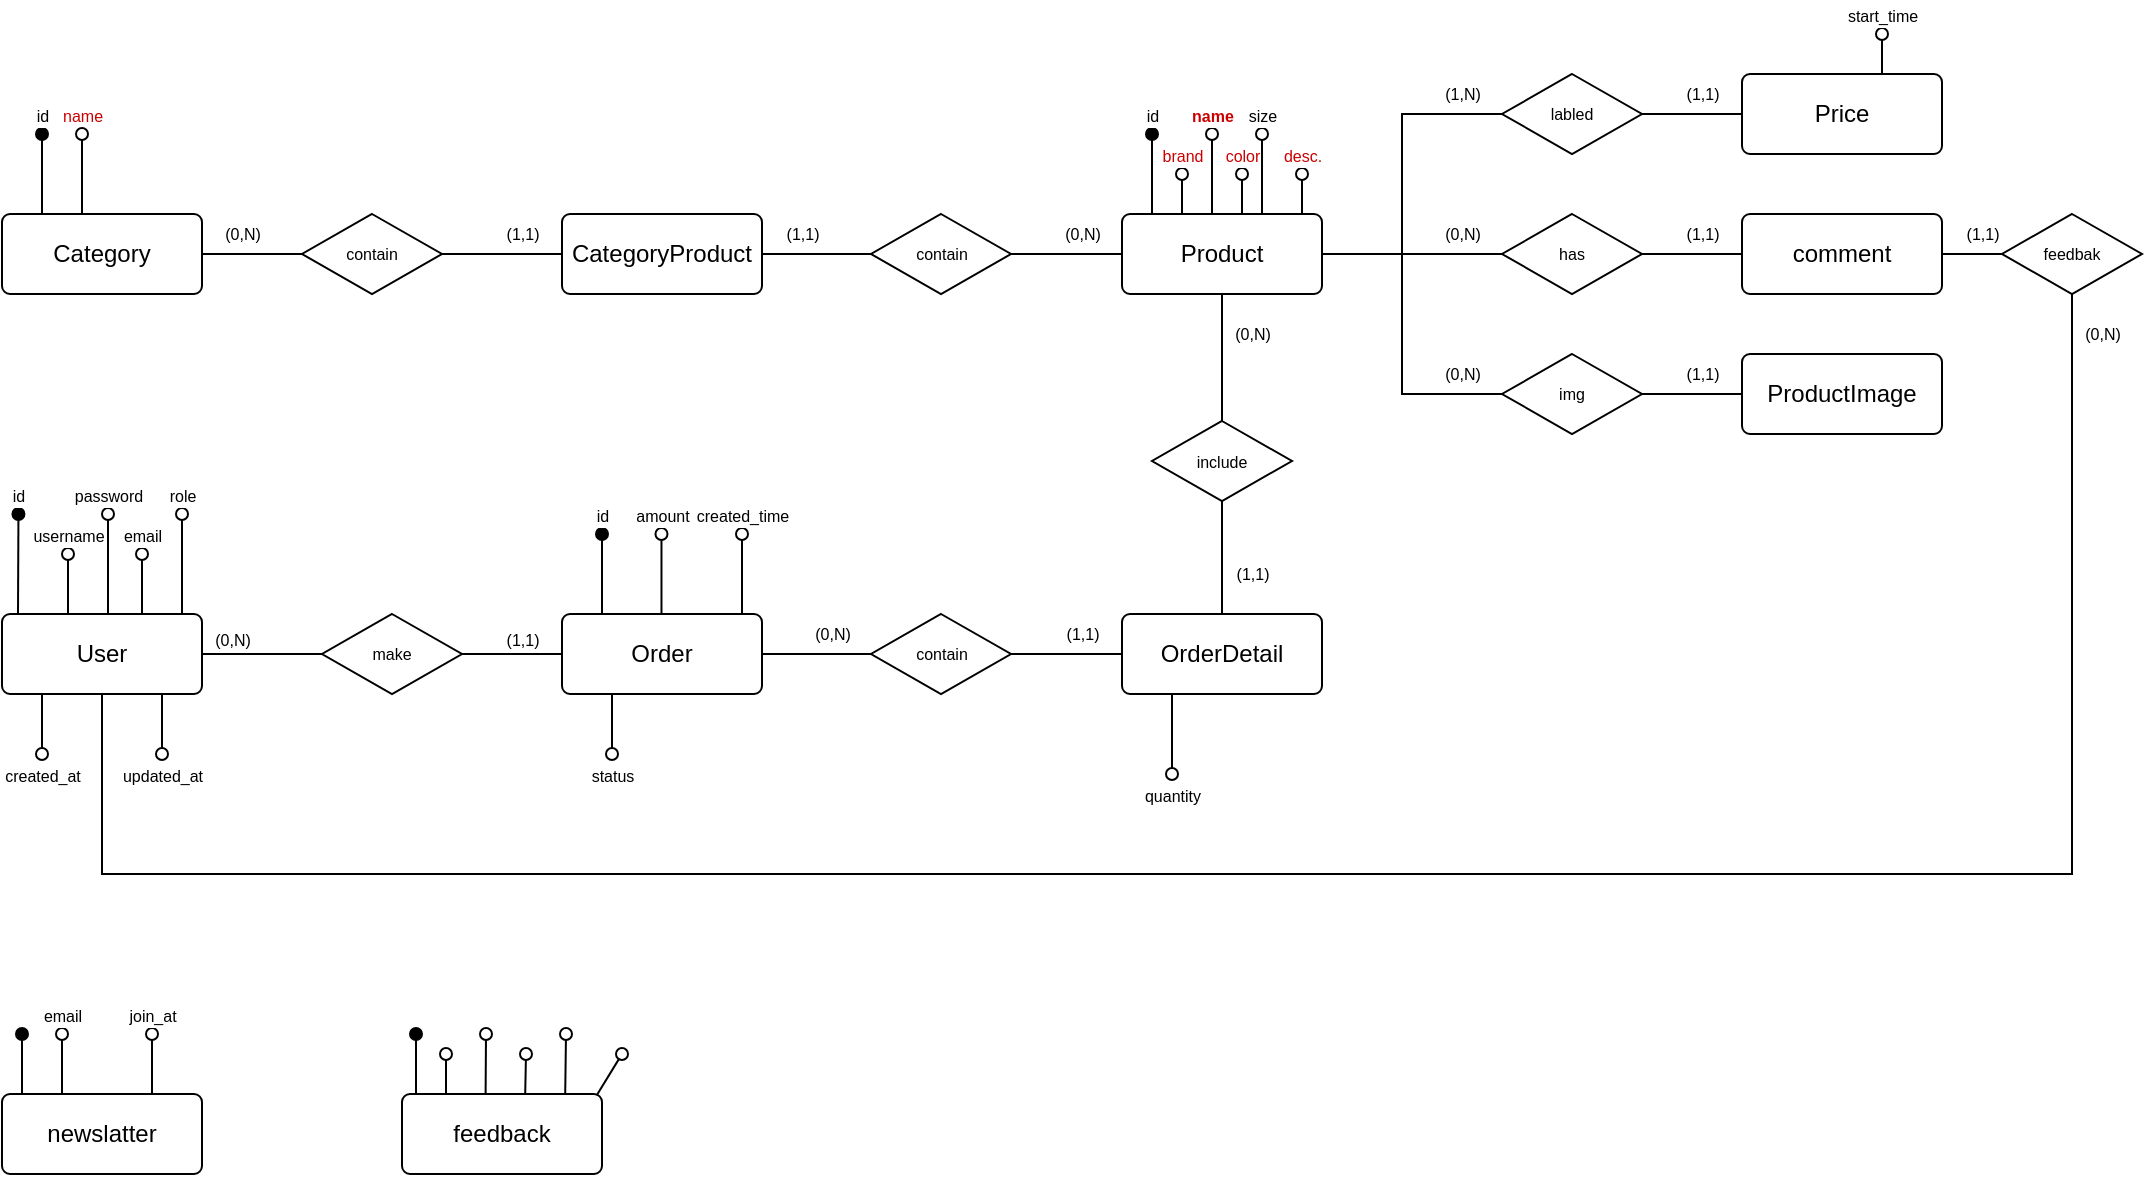 <mxfile>
    <diagram id="uv3i8LZZuUd8cfUYcvEh" name="Page-1">
        <mxGraphModel dx="269" dy="218" grid="1" gridSize="10" guides="1" tooltips="1" connect="1" arrows="1" fold="1" page="1" pageScale="1" pageWidth="1169" pageHeight="827" math="0" shadow="0">
            <root>
                <mxCell id="0"/>
                <mxCell id="1" parent="0"/>
                <mxCell id="11" value="&lt;font style=&quot;font-size: 8px;&quot;&gt;id&lt;/font&gt;" style="edgeStyle=none;html=1;exitX=0.25;exitY=0;exitDx=0;exitDy=0;endArrow=oval;endFill=1;" edge="1" parent="1">
                    <mxGeometry x="1" y="10" relative="1" as="geometry">
                        <mxPoint x="88.222" y="420.0" as="targetPoint"/>
                        <mxPoint x="88" y="470" as="sourcePoint"/>
                        <mxPoint x="10" y="-10" as="offset"/>
                    </mxGeometry>
                </mxCell>
                <mxCell id="19" style="edgeStyle=none;html=1;exitX=1;exitY=0.5;exitDx=0;exitDy=0;entryX=0;entryY=0.5;entryDx=0;entryDy=0;fontSize=8;endArrow=none;endFill=0;" edge="1" parent="1" source="2" target="18">
                    <mxGeometry relative="1" as="geometry"/>
                </mxCell>
                <mxCell id="70" style="edgeStyle=none;rounded=0;html=1;exitX=0.5;exitY=1;exitDx=0;exitDy=0;fontSize=8;endArrow=none;endFill=0;entryX=0.5;entryY=1;entryDx=0;entryDy=0;" edge="1" parent="1" source="2" target="69">
                    <mxGeometry relative="1" as="geometry">
                        <mxPoint x="1180" y="480.0" as="targetPoint"/>
                        <Array as="points">
                            <mxPoint x="130" y="600"/>
                            <mxPoint x="1115" y="600"/>
                        </Array>
                    </mxGeometry>
                </mxCell>
                <mxCell id="2" value="User" style="rounded=1;arcSize=10;whiteSpace=wrap;html=1;align=center;" vertex="1" parent="1">
                    <mxGeometry x="80" y="470" width="100" height="40" as="geometry"/>
                </mxCell>
                <mxCell id="32" style="edgeStyle=none;rounded=0;html=1;exitX=1;exitY=0.5;exitDx=0;exitDy=0;entryX=0;entryY=0.5;entryDx=0;entryDy=0;fontSize=8;endArrow=none;endFill=0;" edge="1" parent="1" source="3" target="31">
                    <mxGeometry relative="1" as="geometry"/>
                </mxCell>
                <mxCell id="3" value="Order" style="rounded=1;arcSize=10;whiteSpace=wrap;html=1;align=center;" vertex="1" parent="1">
                    <mxGeometry x="360" y="470" width="100" height="40" as="geometry"/>
                </mxCell>
                <mxCell id="40" style="edgeStyle=none;rounded=0;html=1;exitX=0.5;exitY=0;exitDx=0;exitDy=0;entryX=0.5;entryY=1;entryDx=0;entryDy=0;fontSize=8;endArrow=none;endFill=0;" edge="1" parent="1" source="4" target="39">
                    <mxGeometry relative="1" as="geometry"/>
                </mxCell>
                <mxCell id="4" value="OrderDetail" style="rounded=1;arcSize=10;whiteSpace=wrap;html=1;align=center;" vertex="1" parent="1">
                    <mxGeometry x="640" y="470" width="100" height="40" as="geometry"/>
                </mxCell>
                <mxCell id="52" style="edgeStyle=none;rounded=0;html=1;exitX=1;exitY=0.5;exitDx=0;exitDy=0;entryX=0;entryY=0.5;entryDx=0;entryDy=0;fontSize=8;endArrow=none;endFill=0;" edge="1" parent="1" source="5" target="50">
                    <mxGeometry relative="1" as="geometry">
                        <Array as="points">
                            <mxPoint x="780" y="290"/>
                            <mxPoint x="780" y="220"/>
                        </Array>
                    </mxGeometry>
                </mxCell>
                <mxCell id="58" style="edgeStyle=none;rounded=0;html=1;exitX=1;exitY=0.5;exitDx=0;exitDy=0;entryX=0;entryY=0.5;entryDx=0;entryDy=0;fontSize=8;endArrow=none;endFill=0;" edge="1" parent="1" source="5" target="51">
                    <mxGeometry relative="1" as="geometry">
                        <Array as="points">
                            <mxPoint x="780" y="290"/>
                            <mxPoint x="780" y="360"/>
                        </Array>
                    </mxGeometry>
                </mxCell>
                <mxCell id="63" style="edgeStyle=none;rounded=0;html=1;exitX=1;exitY=0.5;exitDx=0;exitDy=0;entryX=0;entryY=0.5;entryDx=0;entryDy=0;fontSize=8;endArrow=none;endFill=0;" edge="1" parent="1" source="5" target="62">
                    <mxGeometry relative="1" as="geometry"/>
                </mxCell>
                <mxCell id="5" value="Product" style="rounded=1;arcSize=10;whiteSpace=wrap;html=1;align=center;" vertex="1" parent="1">
                    <mxGeometry x="640" y="270" width="100" height="40" as="geometry"/>
                </mxCell>
                <mxCell id="80" style="edgeStyle=none;rounded=0;html=1;exitX=1;exitY=0.5;exitDx=0;exitDy=0;entryX=0;entryY=0.5;entryDx=0;entryDy=0;labelBackgroundColor=none;fontSize=8;fontColor=#cc0000;endArrow=none;endFill=0;" edge="1" parent="1" source="6" target="76">
                    <mxGeometry relative="1" as="geometry"/>
                </mxCell>
                <mxCell id="89" style="edgeStyle=none;rounded=0;html=1;exitX=0;exitY=0.5;exitDx=0;exitDy=0;entryX=1;entryY=0.5;entryDx=0;entryDy=0;labelBackgroundColor=none;fontSize=8;fontColor=#cc0000;endArrow=none;endFill=0;" edge="1" parent="1" source="6" target="88">
                    <mxGeometry relative="1" as="geometry"/>
                </mxCell>
                <mxCell id="6" value="CategoryProduct" style="rounded=1;arcSize=10;whiteSpace=wrap;html=1;align=center;" vertex="1" parent="1">
                    <mxGeometry x="360" y="270" width="100" height="40" as="geometry"/>
                </mxCell>
                <mxCell id="7" value="newslatter" style="rounded=1;arcSize=10;whiteSpace=wrap;html=1;align=center;" vertex="1" parent="1">
                    <mxGeometry x="80" y="710" width="100" height="40" as="geometry"/>
                </mxCell>
                <mxCell id="8" value="comment" style="rounded=1;arcSize=10;whiteSpace=wrap;html=1;align=center;" vertex="1" parent="1">
                    <mxGeometry x="950" y="270" width="100" height="40" as="geometry"/>
                </mxCell>
                <mxCell id="9" value="Price" style="rounded=1;arcSize=10;whiteSpace=wrap;html=1;align=center;" vertex="1" parent="1">
                    <mxGeometry x="950" y="200" width="100" height="40" as="geometry"/>
                </mxCell>
                <mxCell id="10" value="ProductImage" style="rounded=1;arcSize=10;whiteSpace=wrap;html=1;align=center;" vertex="1" parent="1">
                    <mxGeometry x="950" y="340" width="100" height="40" as="geometry"/>
                </mxCell>
                <mxCell id="12" value="&lt;font style=&quot;font-size: 8px;&quot;&gt;username&lt;/font&gt;" style="edgeStyle=none;html=1;exitX=0.25;exitY=0;exitDx=0;exitDy=0;endArrow=oval;endFill=0;" edge="1" parent="1">
                    <mxGeometry x="1" y="10" relative="1" as="geometry">
                        <mxPoint x="113" y="440" as="targetPoint"/>
                        <mxPoint x="113" y="470" as="sourcePoint"/>
                        <mxPoint x="10" y="-10" as="offset"/>
                    </mxGeometry>
                </mxCell>
                <mxCell id="13" value="&lt;font style=&quot;font-size: 8px;&quot;&gt;password&lt;/font&gt;" style="edgeStyle=none;html=1;exitX=0.25;exitY=0;exitDx=0;exitDy=0;endArrow=oval;endFill=0;" edge="1" parent="1">
                    <mxGeometry x="1" y="10" relative="1" as="geometry">
                        <mxPoint x="133" y="420" as="targetPoint"/>
                        <mxPoint x="133" y="470" as="sourcePoint"/>
                        <mxPoint x="10" y="-10" as="offset"/>
                    </mxGeometry>
                </mxCell>
                <mxCell id="14" value="&lt;font style=&quot;font-size: 8px;&quot;&gt;email&lt;/font&gt;" style="edgeStyle=none;html=1;exitX=0.25;exitY=0;exitDx=0;exitDy=0;endArrow=oval;endFill=0;" edge="1" parent="1">
                    <mxGeometry x="1" y="10" relative="1" as="geometry">
                        <mxPoint x="150" y="440" as="targetPoint"/>
                        <mxPoint x="150" y="470" as="sourcePoint"/>
                        <mxPoint x="10" y="-10" as="offset"/>
                    </mxGeometry>
                </mxCell>
                <mxCell id="15" value="&lt;font style=&quot;font-size: 8px;&quot;&gt;role&lt;/font&gt;" style="edgeStyle=none;html=1;exitX=0.25;exitY=0;exitDx=0;exitDy=0;endArrow=oval;endFill=0;" edge="1" parent="1">
                    <mxGeometry x="1" y="10" relative="1" as="geometry">
                        <mxPoint x="170" y="420" as="targetPoint"/>
                        <mxPoint x="170" y="470" as="sourcePoint"/>
                        <mxPoint x="10" y="-10" as="offset"/>
                    </mxGeometry>
                </mxCell>
                <mxCell id="16" value="&lt;font style=&quot;font-size: 8px;&quot;&gt;created_at&lt;/font&gt;" style="edgeStyle=none;html=1;exitX=0.25;exitY=0;exitDx=0;exitDy=0;endArrow=oval;endFill=0;" edge="1" parent="1">
                    <mxGeometry x="1" y="10" relative="1" as="geometry">
                        <mxPoint x="100" y="540" as="targetPoint"/>
                        <mxPoint x="100" y="510" as="sourcePoint"/>
                        <mxPoint x="-10" y="10" as="offset"/>
                    </mxGeometry>
                </mxCell>
                <mxCell id="17" value="&lt;font style=&quot;font-size: 8px;&quot;&gt;updated_at&lt;/font&gt;" style="edgeStyle=none;html=1;exitX=0.25;exitY=0;exitDx=0;exitDy=0;endArrow=oval;endFill=0;" edge="1" parent="1">
                    <mxGeometry x="1" y="10" relative="1" as="geometry">
                        <mxPoint x="160.0" y="540" as="targetPoint"/>
                        <mxPoint x="160.0" y="510" as="sourcePoint"/>
                        <mxPoint x="-10" y="10" as="offset"/>
                    </mxGeometry>
                </mxCell>
                <mxCell id="20" style="edgeStyle=none;html=1;exitX=1;exitY=0.5;exitDx=0;exitDy=0;entryX=0;entryY=0.5;entryDx=0;entryDy=0;fontSize=8;endArrow=none;endFill=0;" edge="1" parent="1" source="18" target="3">
                    <mxGeometry relative="1" as="geometry"/>
                </mxCell>
                <mxCell id="18" value="make" style="shape=rhombus;perimeter=rhombusPerimeter;whiteSpace=wrap;html=1;align=center;fontSize=8;" vertex="1" parent="1">
                    <mxGeometry x="240" y="470" width="70" height="40" as="geometry"/>
                </mxCell>
                <mxCell id="21" value="(0,N)" style="text;html=1;align=center;verticalAlign=middle;resizable=0;points=[];autosize=1;strokeColor=none;fillColor=none;fontSize=8;" vertex="1" parent="1">
                    <mxGeometry x="175" y="473" width="40" height="20" as="geometry"/>
                </mxCell>
                <mxCell id="22" value="(1,1)" style="text;html=1;align=center;verticalAlign=middle;resizable=0;points=[];autosize=1;strokeColor=none;fillColor=none;fontSize=8;" vertex="1" parent="1">
                    <mxGeometry x="320" y="473" width="40" height="20" as="geometry"/>
                </mxCell>
                <mxCell id="23" value="&lt;font style=&quot;font-size: 8px;&quot;&gt;id&lt;/font&gt;" style="edgeStyle=none;html=1;exitX=0.25;exitY=0;exitDx=0;exitDy=0;endArrow=oval;endFill=1;" edge="1" parent="1">
                    <mxGeometry x="1" y="10" relative="1" as="geometry">
                        <mxPoint x="380" y="430" as="targetPoint"/>
                        <mxPoint x="380" y="470.0" as="sourcePoint"/>
                        <mxPoint x="10" y="-10" as="offset"/>
                    </mxGeometry>
                </mxCell>
                <mxCell id="28" value="&lt;span style=&quot;font-size: 8px;&quot;&gt;amount&lt;/span&gt;" style="edgeStyle=none;html=1;exitX=0.25;exitY=0;exitDx=0;exitDy=0;endArrow=oval;endFill=0;" edge="1" parent="1">
                    <mxGeometry x="1" y="10" relative="1" as="geometry">
                        <mxPoint x="409.74" y="430" as="targetPoint"/>
                        <mxPoint x="409.74" y="470.0" as="sourcePoint"/>
                        <mxPoint x="10" y="-10" as="offset"/>
                    </mxGeometry>
                </mxCell>
                <mxCell id="29" value="&lt;span style=&quot;font-size: 8px;&quot;&gt;created_time&lt;/span&gt;" style="edgeStyle=none;html=1;exitX=0.25;exitY=0;exitDx=0;exitDy=0;endArrow=oval;endFill=0;" edge="1" parent="1">
                    <mxGeometry x="1" y="10" relative="1" as="geometry">
                        <mxPoint x="450" y="430" as="targetPoint"/>
                        <mxPoint x="450" y="470.0" as="sourcePoint"/>
                        <mxPoint x="10" y="-10" as="offset"/>
                    </mxGeometry>
                </mxCell>
                <mxCell id="30" value="&lt;span style=&quot;font-size: 8px;&quot;&gt;status&lt;/span&gt;" style="edgeStyle=none;html=1;exitX=0.25;exitY=1;exitDx=0;exitDy=0;endArrow=oval;endFill=0;" edge="1" parent="1" source="3">
                    <mxGeometry x="1" y="10" relative="1" as="geometry">
                        <mxPoint x="385" y="540" as="targetPoint"/>
                        <mxPoint x="460" y="480.0" as="sourcePoint"/>
                        <mxPoint x="-10" y="10" as="offset"/>
                    </mxGeometry>
                </mxCell>
                <mxCell id="33" style="edgeStyle=none;rounded=0;html=1;exitX=1;exitY=0.5;exitDx=0;exitDy=0;entryX=0;entryY=0.5;entryDx=0;entryDy=0;fontSize=8;endArrow=none;endFill=0;" edge="1" parent="1" source="31" target="4">
                    <mxGeometry relative="1" as="geometry"/>
                </mxCell>
                <mxCell id="31" value="contain" style="shape=rhombus;perimeter=rhombusPerimeter;whiteSpace=wrap;html=1;align=center;fontSize=8;" vertex="1" parent="1">
                    <mxGeometry x="514.5" y="470" width="70" height="40" as="geometry"/>
                </mxCell>
                <mxCell id="34" value="(0,N)" style="text;html=1;align=center;verticalAlign=middle;resizable=0;points=[];autosize=1;strokeColor=none;fillColor=none;fontSize=8;" vertex="1" parent="1">
                    <mxGeometry x="474.5" y="470" width="40" height="20" as="geometry"/>
                </mxCell>
                <mxCell id="35" value="(1,1)" style="text;html=1;align=center;verticalAlign=middle;resizable=0;points=[];autosize=1;strokeColor=none;fillColor=none;fontSize=8;" vertex="1" parent="1">
                    <mxGeometry x="600" y="470" width="40" height="20" as="geometry"/>
                </mxCell>
                <mxCell id="37" value="&lt;span style=&quot;font-size: 8px;&quot;&gt;quantity&lt;br&gt;&lt;/span&gt;" style="edgeStyle=none;html=1;exitX=0.25;exitY=1;exitDx=0;exitDy=0;endArrow=oval;endFill=0;" edge="1" parent="1" source="4">
                    <mxGeometry x="1" y="10" relative="1" as="geometry">
                        <mxPoint x="665" y="550" as="targetPoint"/>
                        <mxPoint x="650" y="580.0" as="sourcePoint"/>
                        <mxPoint x="-10" y="10" as="offset"/>
                    </mxGeometry>
                </mxCell>
                <mxCell id="41" style="edgeStyle=none;rounded=0;html=1;exitX=0.5;exitY=0;exitDx=0;exitDy=0;entryX=0.5;entryY=1;entryDx=0;entryDy=0;fontSize=8;endArrow=none;endFill=0;" edge="1" parent="1" source="39" target="5">
                    <mxGeometry relative="1" as="geometry"/>
                </mxCell>
                <mxCell id="39" value="include" style="shape=rhombus;perimeter=rhombusPerimeter;whiteSpace=wrap;html=1;align=center;fontSize=8;" vertex="1" parent="1">
                    <mxGeometry x="655" y="373.5" width="70" height="40" as="geometry"/>
                </mxCell>
                <mxCell id="42" value="(1,1)" style="text;html=1;align=center;verticalAlign=middle;resizable=0;points=[];autosize=1;strokeColor=none;fillColor=none;fontSize=8;" vertex="1" parent="1">
                    <mxGeometry x="685" y="440" width="40" height="20" as="geometry"/>
                </mxCell>
                <mxCell id="43" value="(0,N)" style="text;html=1;align=center;verticalAlign=middle;resizable=0;points=[];autosize=1;strokeColor=none;fillColor=none;fontSize=8;" vertex="1" parent="1">
                    <mxGeometry x="685" y="320" width="40" height="20" as="geometry"/>
                </mxCell>
                <mxCell id="44" value="&lt;font style=&quot;font-size: 8px;&quot;&gt;id&lt;/font&gt;" style="edgeStyle=none;html=1;exitX=0.25;exitY=0;exitDx=0;exitDy=0;endArrow=oval;endFill=1;" edge="1" parent="1">
                    <mxGeometry x="1" y="10" relative="1" as="geometry">
                        <mxPoint x="655" y="230" as="targetPoint"/>
                        <mxPoint x="655" y="270.0" as="sourcePoint"/>
                        <mxPoint x="10" y="-10" as="offset"/>
                    </mxGeometry>
                </mxCell>
                <mxCell id="45" value="&lt;font style=&quot;font-size: 8px;&quot;&gt;brand&lt;br&gt;&lt;/font&gt;" style="edgeStyle=none;html=1;exitX=0.25;exitY=0;exitDx=0;exitDy=0;endArrow=oval;endFill=0;fontColor=#CC0000;" edge="1" parent="1">
                    <mxGeometry x="1" y="10" relative="1" as="geometry">
                        <mxPoint x="670" y="250" as="targetPoint"/>
                        <mxPoint x="670" y="270.0" as="sourcePoint"/>
                        <mxPoint x="10" y="-10" as="offset"/>
                    </mxGeometry>
                </mxCell>
                <mxCell id="46" value="&lt;font style=&quot;font-size: 8px;&quot;&gt;name&lt;br&gt;&lt;/font&gt;" style="edgeStyle=none;html=1;exitX=0.25;exitY=0;exitDx=0;exitDy=0;endArrow=oval;endFill=0;fontStyle=1;fontColor=#CC0000;" edge="1" parent="1">
                    <mxGeometry x="1" y="10" relative="1" as="geometry">
                        <mxPoint x="685" y="230" as="targetPoint"/>
                        <mxPoint x="685" y="270.0" as="sourcePoint"/>
                        <mxPoint x="10" y="-10" as="offset"/>
                    </mxGeometry>
                </mxCell>
                <mxCell id="47" value="&lt;font style=&quot;font-size: 8px;&quot;&gt;color&lt;br&gt;&lt;/font&gt;" style="edgeStyle=none;html=1;exitX=0.25;exitY=0;exitDx=0;exitDy=0;endArrow=oval;endFill=0;fontColor=#CC0000;" edge="1" parent="1">
                    <mxGeometry x="1" y="10" relative="1" as="geometry">
                        <mxPoint x="700" y="250" as="targetPoint"/>
                        <mxPoint x="700" y="270.0" as="sourcePoint"/>
                        <mxPoint x="10" y="-10" as="offset"/>
                    </mxGeometry>
                </mxCell>
                <mxCell id="48" value="&lt;font style=&quot;font-size: 8px;&quot;&gt;size&lt;br&gt;&lt;/font&gt;" style="edgeStyle=none;html=1;exitX=0.25;exitY=0;exitDx=0;exitDy=0;endArrow=oval;endFill=0;" edge="1" parent="1">
                    <mxGeometry x="1" y="10" relative="1" as="geometry">
                        <mxPoint x="710" y="230" as="targetPoint"/>
                        <mxPoint x="710" y="270.0" as="sourcePoint"/>
                        <mxPoint x="10" y="-10" as="offset"/>
                    </mxGeometry>
                </mxCell>
                <mxCell id="49" value="&lt;font style=&quot;font-size: 8px;&quot;&gt;desc.&lt;br&gt;&lt;/font&gt;" style="edgeStyle=none;html=1;exitX=0.25;exitY=0;exitDx=0;exitDy=0;endArrow=oval;endFill=0;fontColor=#cc0000;" edge="1" parent="1">
                    <mxGeometry x="1" y="10" relative="1" as="geometry">
                        <mxPoint x="730" y="250" as="targetPoint"/>
                        <mxPoint x="730" y="270.0" as="sourcePoint"/>
                        <mxPoint x="10" y="-10" as="offset"/>
                    </mxGeometry>
                </mxCell>
                <mxCell id="53" style="edgeStyle=none;rounded=0;html=1;exitX=1;exitY=0.5;exitDx=0;exitDy=0;entryX=0;entryY=0.5;entryDx=0;entryDy=0;fontSize=8;endArrow=none;endFill=0;" edge="1" parent="1" source="50" target="9">
                    <mxGeometry relative="1" as="geometry"/>
                </mxCell>
                <mxCell id="50" value="labled" style="shape=rhombus;perimeter=rhombusPerimeter;whiteSpace=wrap;html=1;align=center;fontSize=8;" vertex="1" parent="1">
                    <mxGeometry x="830" y="200" width="70" height="40" as="geometry"/>
                </mxCell>
                <mxCell id="60" style="edgeStyle=none;rounded=0;html=1;exitX=1;exitY=0.5;exitDx=0;exitDy=0;entryX=0;entryY=0.5;entryDx=0;entryDy=0;fontSize=8;endArrow=none;endFill=0;" edge="1" parent="1" source="51" target="10">
                    <mxGeometry relative="1" as="geometry"/>
                </mxCell>
                <mxCell id="51" value="img" style="shape=rhombus;perimeter=rhombusPerimeter;whiteSpace=wrap;html=1;align=center;fontSize=8;" vertex="1" parent="1">
                    <mxGeometry x="830" y="340" width="70" height="40" as="geometry"/>
                </mxCell>
                <mxCell id="54" value="(1,N)" style="text;html=1;align=center;verticalAlign=middle;resizable=0;points=[];autosize=1;strokeColor=none;fillColor=none;fontSize=8;" vertex="1" parent="1">
                    <mxGeometry x="790" y="200" width="40" height="20" as="geometry"/>
                </mxCell>
                <mxCell id="55" value="(1,1)" style="text;html=1;align=center;verticalAlign=middle;resizable=0;points=[];autosize=1;strokeColor=none;fillColor=none;fontSize=8;" vertex="1" parent="1">
                    <mxGeometry x="910" y="200" width="40" height="20" as="geometry"/>
                </mxCell>
                <mxCell id="57" value="&lt;font style=&quot;font-size: 8px;&quot;&gt;start_time&lt;br&gt;&lt;/font&gt;" style="edgeStyle=none;html=1;exitX=0.25;exitY=0;exitDx=0;exitDy=0;endArrow=oval;endFill=0;" edge="1" parent="1">
                    <mxGeometry x="1" y="10" relative="1" as="geometry">
                        <mxPoint x="1020" y="180" as="targetPoint"/>
                        <mxPoint x="1020" y="200.0" as="sourcePoint"/>
                        <mxPoint x="10" y="-10" as="offset"/>
                    </mxGeometry>
                </mxCell>
                <mxCell id="59" value="(0,N)" style="text;html=1;align=center;verticalAlign=middle;resizable=0;points=[];autosize=1;strokeColor=none;fillColor=none;fontSize=8;" vertex="1" parent="1">
                    <mxGeometry x="790" y="340" width="40" height="20" as="geometry"/>
                </mxCell>
                <mxCell id="61" value="(1,1)" style="text;html=1;align=center;verticalAlign=middle;resizable=0;points=[];autosize=1;strokeColor=none;fillColor=none;fontSize=8;" vertex="1" parent="1">
                    <mxGeometry x="910" y="340" width="40" height="20" as="geometry"/>
                </mxCell>
                <mxCell id="64" style="edgeStyle=none;rounded=0;html=1;exitX=1;exitY=0.5;exitDx=0;exitDy=0;entryX=0;entryY=0.5;entryDx=0;entryDy=0;fontSize=8;endArrow=none;endFill=0;" edge="1" parent="1" source="62" target="8">
                    <mxGeometry relative="1" as="geometry"/>
                </mxCell>
                <mxCell id="62" value="has" style="shape=rhombus;perimeter=rhombusPerimeter;whiteSpace=wrap;html=1;align=center;fontSize=8;" vertex="1" parent="1">
                    <mxGeometry x="830" y="270" width="70" height="40" as="geometry"/>
                </mxCell>
                <mxCell id="66" value="(0,N)" style="text;html=1;align=center;verticalAlign=middle;resizable=0;points=[];autosize=1;strokeColor=none;fillColor=none;fontSize=8;" vertex="1" parent="1">
                    <mxGeometry x="790" y="270" width="40" height="20" as="geometry"/>
                </mxCell>
                <mxCell id="67" value="(1,1)" style="text;html=1;align=center;verticalAlign=middle;resizable=0;points=[];autosize=1;strokeColor=none;fillColor=none;fontSize=8;" vertex="1" parent="1">
                    <mxGeometry x="910" y="270" width="40" height="20" as="geometry"/>
                </mxCell>
                <mxCell id="71" style="edgeStyle=none;rounded=0;html=1;exitX=0;exitY=0.5;exitDx=0;exitDy=0;entryX=1;entryY=0.5;entryDx=0;entryDy=0;fontSize=8;endArrow=none;endFill=0;" edge="1" parent="1" source="69" target="8">
                    <mxGeometry relative="1" as="geometry"/>
                </mxCell>
                <mxCell id="69" value="feedbak" style="shape=rhombus;perimeter=rhombusPerimeter;whiteSpace=wrap;html=1;align=center;fontSize=8;" vertex="1" parent="1">
                    <mxGeometry x="1080" y="270" width="70" height="40" as="geometry"/>
                </mxCell>
                <mxCell id="72" value="(1,1)" style="text;html=1;align=center;verticalAlign=middle;resizable=0;points=[];autosize=1;strokeColor=none;fillColor=none;fontSize=8;" vertex="1" parent="1">
                    <mxGeometry x="1050" y="270" width="40" height="20" as="geometry"/>
                </mxCell>
                <mxCell id="73" value="(0,N)" style="text;html=1;align=center;verticalAlign=middle;resizable=0;points=[];autosize=1;strokeColor=none;fillColor=none;fontSize=8;" vertex="1" parent="1">
                    <mxGeometry x="1110" y="320" width="40" height="20" as="geometry"/>
                </mxCell>
                <mxCell id="74" value="&lt;font style=&quot;font-size: 8px;&quot;&gt;email&lt;/font&gt;" style="edgeStyle=none;html=1;exitX=0.25;exitY=0;exitDx=0;exitDy=0;endArrow=oval;endFill=0;" edge="1" parent="1">
                    <mxGeometry x="1" y="10" relative="1" as="geometry">
                        <mxPoint x="110" y="680" as="targetPoint"/>
                        <mxPoint x="110" y="710" as="sourcePoint"/>
                        <mxPoint x="10" y="-10" as="offset"/>
                    </mxGeometry>
                </mxCell>
                <mxCell id="75" value="&lt;font style=&quot;font-size: 8px;&quot;&gt;join_at&lt;/font&gt;" style="edgeStyle=none;html=1;exitX=0.75;exitY=0;exitDx=0;exitDy=0;endArrow=oval;endFill=0;" edge="1" parent="1" source="7">
                    <mxGeometry x="1" y="10" relative="1" as="geometry">
                        <mxPoint x="155" y="680" as="targetPoint"/>
                        <mxPoint x="110" y="520.0" as="sourcePoint"/>
                        <mxPoint x="10" y="-10" as="offset"/>
                    </mxGeometry>
                </mxCell>
                <mxCell id="81" style="edgeStyle=none;rounded=0;html=1;exitX=1;exitY=0.5;exitDx=0;exitDy=0;entryX=0;entryY=0.5;entryDx=0;entryDy=0;labelBackgroundColor=none;fontSize=8;fontColor=#cc0000;endArrow=none;endFill=0;" edge="1" parent="1" source="76" target="5">
                    <mxGeometry relative="1" as="geometry"/>
                </mxCell>
                <mxCell id="76" value="contain" style="shape=rhombus;perimeter=rhombusPerimeter;whiteSpace=wrap;html=1;align=center;fontSize=8;" vertex="1" parent="1">
                    <mxGeometry x="514.5" y="270" width="70" height="40" as="geometry"/>
                </mxCell>
                <mxCell id="82" value="(1,1)" style="text;html=1;align=center;verticalAlign=middle;resizable=0;points=[];autosize=1;strokeColor=none;fillColor=none;fontSize=8;" vertex="1" parent="1">
                    <mxGeometry x="460" y="270" width="40" height="20" as="geometry"/>
                </mxCell>
                <mxCell id="84" value="(0,N)" style="text;html=1;align=center;verticalAlign=middle;resizable=0;points=[];autosize=1;strokeColor=none;fillColor=none;fontSize=8;" vertex="1" parent="1">
                    <mxGeometry x="600" y="270" width="40" height="20" as="geometry"/>
                </mxCell>
                <mxCell id="90" style="edgeStyle=none;rounded=0;html=1;exitX=1;exitY=0.5;exitDx=0;exitDy=0;entryX=0;entryY=0.5;entryDx=0;entryDy=0;labelBackgroundColor=none;fontSize=8;fontColor=#cc0000;endArrow=none;endFill=0;" edge="1" parent="1" source="85" target="88">
                    <mxGeometry relative="1" as="geometry"/>
                </mxCell>
                <mxCell id="85" value="Category" style="rounded=1;arcSize=10;whiteSpace=wrap;html=1;align=center;" vertex="1" parent="1">
                    <mxGeometry x="80" y="270" width="100" height="40" as="geometry"/>
                </mxCell>
                <mxCell id="86" value="&lt;font style=&quot;font-size: 8px;&quot;&gt;id&lt;/font&gt;" style="edgeStyle=none;html=1;exitX=0.25;exitY=0;exitDx=0;exitDy=0;endArrow=oval;endFill=1;" edge="1" parent="1">
                    <mxGeometry x="1" y="10" relative="1" as="geometry">
                        <mxPoint x="100" y="230" as="targetPoint"/>
                        <mxPoint x="100" y="270.0" as="sourcePoint"/>
                        <mxPoint x="10" y="-10" as="offset"/>
                    </mxGeometry>
                </mxCell>
                <mxCell id="87" value="&lt;font style=&quot;font-size: 8px;&quot;&gt;name&lt;br&gt;&lt;/font&gt;" style="edgeStyle=none;html=1;exitX=0.25;exitY=0;exitDx=0;exitDy=0;endArrow=oval;endFill=0;labelBackgroundColor=none;fontColor=#CC0000;" edge="1" parent="1">
                    <mxGeometry x="1" y="10" relative="1" as="geometry">
                        <mxPoint x="120" y="230" as="targetPoint"/>
                        <mxPoint x="120" y="270.0" as="sourcePoint"/>
                        <mxPoint x="10" y="-10" as="offset"/>
                    </mxGeometry>
                </mxCell>
                <mxCell id="88" value="contain" style="shape=rhombus;perimeter=rhombusPerimeter;whiteSpace=wrap;html=1;align=center;fontSize=8;" vertex="1" parent="1">
                    <mxGeometry x="230" y="270" width="70" height="40" as="geometry"/>
                </mxCell>
                <mxCell id="91" value="(0,N)" style="text;html=1;align=center;verticalAlign=middle;resizable=0;points=[];autosize=1;strokeColor=none;fillColor=none;fontSize=8;" vertex="1" parent="1">
                    <mxGeometry x="180" y="270" width="40" height="20" as="geometry"/>
                </mxCell>
                <mxCell id="92" value="(1,1)" style="text;html=1;align=center;verticalAlign=middle;resizable=0;points=[];autosize=1;strokeColor=none;fillColor=none;fontSize=8;" vertex="1" parent="1">
                    <mxGeometry x="320" y="270" width="40" height="20" as="geometry"/>
                </mxCell>
                <mxCell id="94" value="&lt;font color=&quot;#ffffff&quot;&gt;id&lt;/font&gt;" style="edgeStyle=none;rounded=0;html=1;exitX=0.25;exitY=0;exitDx=0;exitDy=0;labelBackgroundColor=none;fontSize=8;fontColor=#cc0000;endArrow=oval;endFill=1;" edge="1" parent="1">
                    <mxGeometry x="1" y="10" relative="1" as="geometry">
                        <mxPoint x="287" y="680" as="targetPoint"/>
                        <mxPoint x="287" y="710" as="sourcePoint"/>
                        <mxPoint x="10" y="-10" as="offset"/>
                    </mxGeometry>
                </mxCell>
                <mxCell id="93" value="feedback" style="rounded=1;arcSize=10;whiteSpace=wrap;html=1;align=center;" vertex="1" parent="1">
                    <mxGeometry x="280" y="710" width="100" height="40" as="geometry"/>
                </mxCell>
                <mxCell id="95" value="&lt;font color=&quot;#ffffff&quot;&gt;id&lt;/font&gt;" style="edgeStyle=none;rounded=0;html=1;exitX=0.25;exitY=0;exitDx=0;exitDy=0;labelBackgroundColor=none;fontSize=8;fontColor=#cc0000;endArrow=oval;endFill=1;" edge="1" parent="1">
                    <mxGeometry x="1" y="10" relative="1" as="geometry">
                        <mxPoint x="90" y="680" as="targetPoint"/>
                        <mxPoint x="90" y="710" as="sourcePoint"/>
                        <mxPoint x="10" y="-10" as="offset"/>
                    </mxGeometry>
                </mxCell>
                <mxCell id="96" value="&lt;font color=&quot;#ffffff&quot;&gt;title&lt;/font&gt;" style="edgeStyle=none;rounded=0;html=1;exitX=0.25;exitY=0;exitDx=0;exitDy=0;labelBackgroundColor=none;fontSize=8;fontColor=#cc0000;endArrow=oval;endFill=0;" edge="1" parent="1">
                    <mxGeometry x="1" y="10" relative="1" as="geometry">
                        <mxPoint x="302" y="690" as="targetPoint"/>
                        <mxPoint x="302" y="710" as="sourcePoint"/>
                        <mxPoint x="10" y="-10" as="offset"/>
                    </mxGeometry>
                </mxCell>
                <mxCell id="98" value="&lt;font color=&quot;#ffffff&quot;&gt;body&lt;/font&gt;" style="edgeStyle=none;rounded=0;html=1;exitX=0.25;exitY=0;exitDx=0;exitDy=0;labelBackgroundColor=none;fontSize=8;fontColor=#cc0000;endArrow=oval;endFill=0;" edge="1" parent="1">
                    <mxGeometry x="1" y="10" relative="1" as="geometry">
                        <mxPoint x="322" y="680" as="targetPoint"/>
                        <mxPoint x="321.8" y="710" as="sourcePoint"/>
                        <mxPoint x="10" y="-10" as="offset"/>
                    </mxGeometry>
                </mxCell>
                <mxCell id="99" value="&lt;font color=&quot;#ffffff&quot;&gt;phone&lt;/font&gt;" style="edgeStyle=none;rounded=0;html=1;exitX=0.25;exitY=0;exitDx=0;exitDy=0;labelBackgroundColor=none;fontSize=8;fontColor=#cc0000;endArrow=oval;endFill=0;" edge="1" parent="1">
                    <mxGeometry x="1" y="10" relative="1" as="geometry">
                        <mxPoint x="342" y="690" as="targetPoint"/>
                        <mxPoint x="341.6" y="710" as="sourcePoint"/>
                        <mxPoint x="10" y="-10" as="offset"/>
                    </mxGeometry>
                </mxCell>
                <mxCell id="100" value="&lt;font color=&quot;#ffffff&quot;&gt;email&lt;/font&gt;" style="edgeStyle=none;rounded=0;html=1;exitX=0.25;exitY=0;exitDx=0;exitDy=0;labelBackgroundColor=none;fontSize=8;fontColor=#cc0000;endArrow=oval;endFill=0;" edge="1" parent="1">
                    <mxGeometry x="1" y="10" relative="1" as="geometry">
                        <mxPoint x="362" y="680" as="targetPoint"/>
                        <mxPoint x="361.6" y="710" as="sourcePoint"/>
                        <mxPoint x="10" y="-10" as="offset"/>
                    </mxGeometry>
                </mxCell>
                <mxCell id="101" value="&lt;font color=&quot;#ffffff&quot;&gt;created_time&lt;/font&gt;" style="edgeStyle=none;rounded=0;html=1;exitX=0.973;exitY=0.019;exitDx=0;exitDy=0;labelBackgroundColor=none;fontSize=8;fontColor=#cc0000;endArrow=oval;endFill=0;exitPerimeter=0;" edge="1" parent="1" source="93">
                    <mxGeometry x="1" y="-14" relative="1" as="geometry">
                        <mxPoint x="390" y="690" as="targetPoint"/>
                        <mxPoint x="371.6" y="720" as="sourcePoint"/>
                        <mxPoint x="-2" y="-17" as="offset"/>
                    </mxGeometry>
                </mxCell>
            </root>
        </mxGraphModel>
    </diagram>
</mxfile>